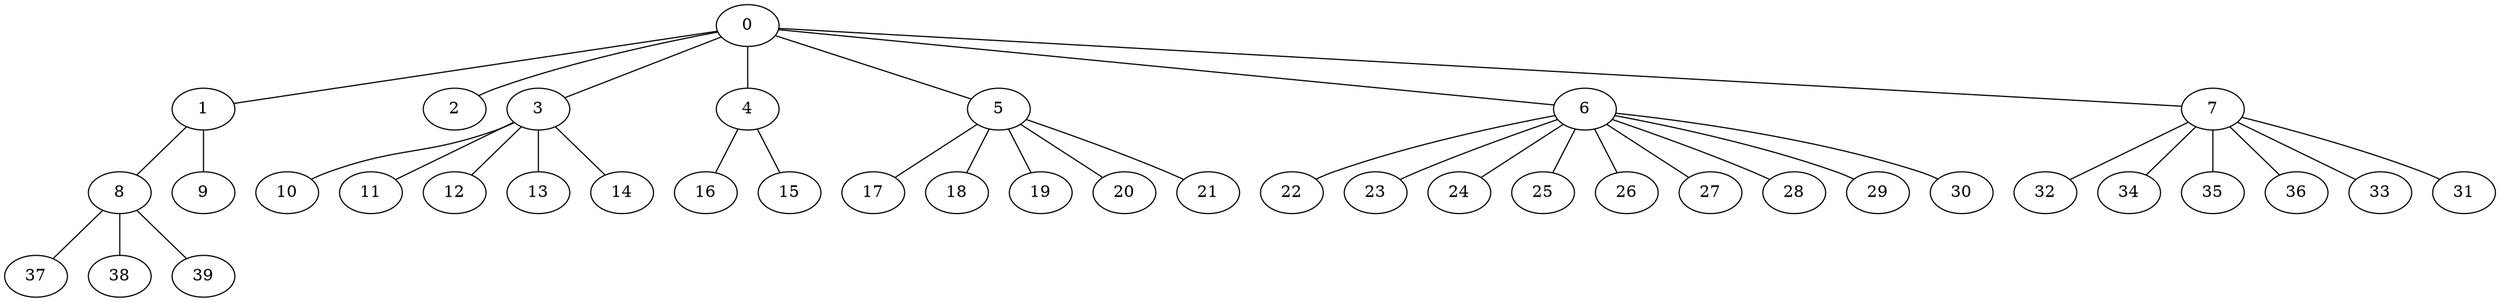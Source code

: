 
graph graphname {
    0 -- 1
0 -- 2
0 -- 3
0 -- 4
0 -- 5
0 -- 6
0 -- 7
1 -- 8
1 -- 9
3 -- 10
3 -- 11
3 -- 12
3 -- 13
3 -- 14
4 -- 16
4 -- 15
5 -- 17
5 -- 18
5 -- 19
5 -- 20
5 -- 21
6 -- 22
6 -- 23
6 -- 24
6 -- 25
6 -- 26
6 -- 27
6 -- 28
6 -- 29
6 -- 30
7 -- 32
7 -- 34
7 -- 35
7 -- 36
7 -- 33
7 -- 31
8 -- 37
8 -- 38
8 -- 39

}
